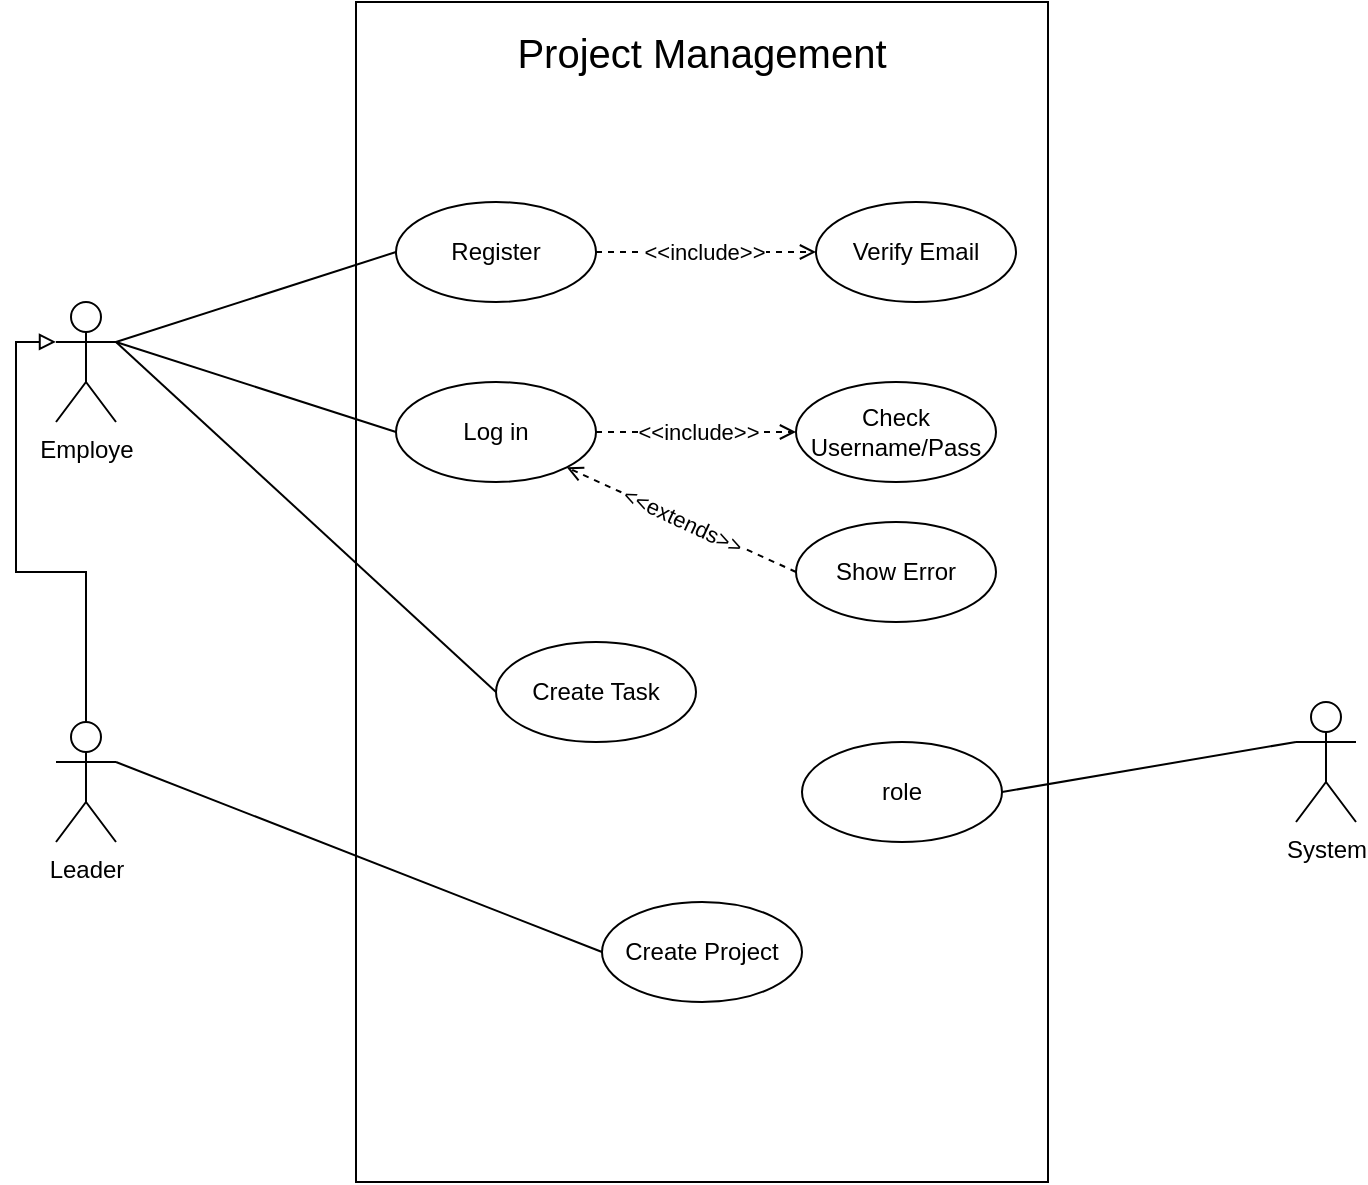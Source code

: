 <mxfile version="24.3.1" type="device">
  <diagram name="Trang-1" id="CFPXPpaIDIJWqtEYizQY">
    <mxGraphModel dx="880" dy="508" grid="1" gridSize="10" guides="1" tooltips="1" connect="1" arrows="1" fold="1" page="1" pageScale="1" pageWidth="827" pageHeight="1169" math="0" shadow="0">
      <root>
        <mxCell id="0" />
        <mxCell id="1" parent="0" />
        <mxCell id="irbp7y-JrAI6Zh5LYZ9q-33" value="" style="group" parent="1" vertex="1" connectable="0">
          <mxGeometry x="190" y="40" width="346" height="590" as="geometry" />
        </mxCell>
        <mxCell id="irbp7y-JrAI6Zh5LYZ9q-5" value="" style="whiteSpace=wrap;html=1;align=center;" parent="irbp7y-JrAI6Zh5LYZ9q-33" vertex="1">
          <mxGeometry width="346" height="590" as="geometry" />
        </mxCell>
        <mxCell id="irbp7y-JrAI6Zh5LYZ9q-8" value="Project Management" style="text;strokeColor=none;align=center;fillColor=none;html=1;verticalAlign=middle;whiteSpace=wrap;rounded=0;fontSize=20;" parent="irbp7y-JrAI6Zh5LYZ9q-33" vertex="1">
          <mxGeometry width="346" height="50" as="geometry" />
        </mxCell>
        <mxCell id="irbp7y-JrAI6Zh5LYZ9q-11" value="Create Project" style="ellipse;whiteSpace=wrap;html=1;" parent="irbp7y-JrAI6Zh5LYZ9q-33" vertex="1">
          <mxGeometry x="123" y="450" width="100" height="50" as="geometry" />
        </mxCell>
        <mxCell id="irbp7y-JrAI6Zh5LYZ9q-38" value="Create Task" style="ellipse;whiteSpace=wrap;html=1;" parent="irbp7y-JrAI6Zh5LYZ9q-33" vertex="1">
          <mxGeometry x="70" y="320" width="100" height="50" as="geometry" />
        </mxCell>
        <mxCell id="irbp7y-JrAI6Zh5LYZ9q-45" value="role" style="ellipse;whiteSpace=wrap;html=1;" parent="irbp7y-JrAI6Zh5LYZ9q-33" vertex="1">
          <mxGeometry x="223" y="370" width="100" height="50" as="geometry" />
        </mxCell>
        <mxCell id="irbp7y-JrAI6Zh5LYZ9q-35" style="rounded=0;orthogonalLoop=1;jettySize=auto;html=1;entryX=0;entryY=0.5;entryDx=0;entryDy=0;exitX=1;exitY=0.333;exitDx=0;exitDy=0;exitPerimeter=0;endArrow=none;endFill=0;" parent="1" source="irbp7y-JrAI6Zh5LYZ9q-1" target="irbp7y-JrAI6Zh5LYZ9q-12" edge="1">
          <mxGeometry relative="1" as="geometry" />
        </mxCell>
        <mxCell id="irbp7y-JrAI6Zh5LYZ9q-1" value="Employe" style="shape=umlActor;verticalLabelPosition=bottom;verticalAlign=top;html=1;outlineConnect=0;" parent="1" vertex="1">
          <mxGeometry x="40" y="190" width="30" height="60" as="geometry" />
        </mxCell>
        <mxCell id="irbp7y-JrAI6Zh5LYZ9q-37" style="rounded=0;orthogonalLoop=1;jettySize=auto;html=1;entryX=0;entryY=0.5;entryDx=0;entryDy=0;exitX=1;exitY=0.333;exitDx=0;exitDy=0;exitPerimeter=0;endArrow=none;endFill=0;" parent="1" source="irbp7y-JrAI6Zh5LYZ9q-9" target="irbp7y-JrAI6Zh5LYZ9q-11" edge="1">
          <mxGeometry relative="1" as="geometry" />
        </mxCell>
        <mxCell id="irbp7y-JrAI6Zh5LYZ9q-44" style="rounded=0;orthogonalLoop=1;jettySize=auto;html=1;entryX=0;entryY=0.333;entryDx=0;entryDy=0;entryPerimeter=0;edgeStyle=orthogonalEdgeStyle;endArrow=block;endFill=0;" parent="1" source="irbp7y-JrAI6Zh5LYZ9q-9" target="irbp7y-JrAI6Zh5LYZ9q-1" edge="1">
          <mxGeometry relative="1" as="geometry">
            <mxPoint x="55" y="260" as="targetPoint" />
          </mxGeometry>
        </mxCell>
        <mxCell id="irbp7y-JrAI6Zh5LYZ9q-9" value="Leader" style="shape=umlActor;verticalLabelPosition=bottom;verticalAlign=top;html=1;outlineConnect=0;" parent="1" vertex="1">
          <mxGeometry x="40" y="400" width="30" height="60" as="geometry" />
        </mxCell>
        <mxCell id="irbp7y-JrAI6Zh5LYZ9q-24" style="rounded=0;orthogonalLoop=1;jettySize=auto;html=1;entryX=0;entryY=0.5;entryDx=0;entryDy=0;dashed=1;endArrow=open;endFill=0;" parent="1" source="irbp7y-JrAI6Zh5LYZ9q-10" target="irbp7y-JrAI6Zh5LYZ9q-23" edge="1">
          <mxGeometry relative="1" as="geometry" />
        </mxCell>
        <mxCell id="irbp7y-JrAI6Zh5LYZ9q-25" value="&amp;lt;&amp;lt;include&amp;gt;&amp;gt;" style="edgeLabel;html=1;align=center;verticalAlign=middle;resizable=0;points=[];" parent="irbp7y-JrAI6Zh5LYZ9q-24" vertex="1" connectable="0">
          <mxGeometry x="0.009" y="1" relative="1" as="geometry">
            <mxPoint y="1" as="offset" />
          </mxGeometry>
        </mxCell>
        <mxCell id="irbp7y-JrAI6Zh5LYZ9q-10" value="Log in" style="ellipse;whiteSpace=wrap;html=1;" parent="1" vertex="1">
          <mxGeometry x="210" y="230" width="100" height="50" as="geometry" />
        </mxCell>
        <mxCell id="irbp7y-JrAI6Zh5LYZ9q-18" style="edgeStyle=orthogonalEdgeStyle;rounded=0;orthogonalLoop=1;jettySize=auto;html=1;entryX=0;entryY=0.5;entryDx=0;entryDy=0;dashed=1;endArrow=open;endFill=0;" parent="1" source="irbp7y-JrAI6Zh5LYZ9q-12" target="irbp7y-JrAI6Zh5LYZ9q-17" edge="1">
          <mxGeometry relative="1" as="geometry" />
        </mxCell>
        <mxCell id="irbp7y-JrAI6Zh5LYZ9q-20" value="&amp;lt;&amp;lt;include&amp;gt;&amp;gt;" style="edgeLabel;html=1;align=center;verticalAlign=middle;resizable=0;points=[];" parent="irbp7y-JrAI6Zh5LYZ9q-18" vertex="1" connectable="0">
          <mxGeometry x="-0.371" relative="1" as="geometry">
            <mxPoint x="19" as="offset" />
          </mxGeometry>
        </mxCell>
        <mxCell id="irbp7y-JrAI6Zh5LYZ9q-12" value="Register" style="ellipse;whiteSpace=wrap;html=1;" parent="1" vertex="1">
          <mxGeometry x="210" y="140" width="100" height="50" as="geometry" />
        </mxCell>
        <mxCell id="irbp7y-JrAI6Zh5LYZ9q-17" value="Verify Email" style="ellipse;whiteSpace=wrap;html=1;" parent="1" vertex="1">
          <mxGeometry x="420" y="140" width="100" height="50" as="geometry" />
        </mxCell>
        <mxCell id="irbp7y-JrAI6Zh5LYZ9q-23" value="Check Username/Pass" style="ellipse;whiteSpace=wrap;html=1;" parent="1" vertex="1">
          <mxGeometry x="410" y="230" width="100" height="50" as="geometry" />
        </mxCell>
        <mxCell id="irbp7y-JrAI6Zh5LYZ9q-29" style="rounded=0;orthogonalLoop=1;jettySize=auto;html=1;exitX=0;exitY=0.5;exitDx=0;exitDy=0;entryX=1;entryY=1;entryDx=0;entryDy=0;strokeColor=default;dashed=1;endArrow=open;endFill=0;" parent="1" source="irbp7y-JrAI6Zh5LYZ9q-26" target="irbp7y-JrAI6Zh5LYZ9q-10" edge="1">
          <mxGeometry relative="1" as="geometry" />
        </mxCell>
        <mxCell id="irbp7y-JrAI6Zh5LYZ9q-30" value="&amp;lt;&amp;lt;extends&amp;gt;&amp;gt;" style="edgeLabel;html=1;align=center;verticalAlign=middle;resizable=0;points=[];rotation=25;" parent="irbp7y-JrAI6Zh5LYZ9q-29" vertex="1" connectable="0">
          <mxGeometry relative="1" as="geometry">
            <mxPoint as="offset" />
          </mxGeometry>
        </mxCell>
        <mxCell id="irbp7y-JrAI6Zh5LYZ9q-26" value="Show Error" style="ellipse;whiteSpace=wrap;html=1;" parent="1" vertex="1">
          <mxGeometry x="410" y="300" width="100" height="50" as="geometry" />
        </mxCell>
        <mxCell id="irbp7y-JrAI6Zh5LYZ9q-36" style="rounded=0;orthogonalLoop=1;jettySize=auto;html=1;entryX=0;entryY=0.5;entryDx=0;entryDy=0;endArrow=none;endFill=0;" parent="1" target="irbp7y-JrAI6Zh5LYZ9q-10" edge="1">
          <mxGeometry relative="1" as="geometry">
            <mxPoint x="70" y="210" as="sourcePoint" />
            <mxPoint x="220" y="175" as="targetPoint" />
          </mxGeometry>
        </mxCell>
        <mxCell id="irbp7y-JrAI6Zh5LYZ9q-39" style="rounded=0;orthogonalLoop=1;jettySize=auto;html=1;entryX=0;entryY=0.5;entryDx=0;entryDy=0;endArrow=none;endFill=0;exitX=1;exitY=0.333;exitDx=0;exitDy=0;exitPerimeter=0;" parent="1" source="irbp7y-JrAI6Zh5LYZ9q-1" target="irbp7y-JrAI6Zh5LYZ9q-38" edge="1">
          <mxGeometry relative="1" as="geometry">
            <mxPoint x="80" y="220" as="sourcePoint" />
            <mxPoint x="220" y="265" as="targetPoint" />
          </mxGeometry>
        </mxCell>
        <mxCell id="irbp7y-JrAI6Zh5LYZ9q-46" style="rounded=0;orthogonalLoop=1;jettySize=auto;html=1;exitX=0;exitY=0.333;exitDx=0;exitDy=0;exitPerimeter=0;entryX=1;entryY=0.5;entryDx=0;entryDy=0;endArrow=none;endFill=0;" parent="1" source="irbp7y-JrAI6Zh5LYZ9q-41" target="irbp7y-JrAI6Zh5LYZ9q-45" edge="1">
          <mxGeometry relative="1" as="geometry" />
        </mxCell>
        <mxCell id="irbp7y-JrAI6Zh5LYZ9q-41" value="System" style="shape=umlActor;verticalLabelPosition=bottom;verticalAlign=top;html=1;outlineConnect=0;" parent="1" vertex="1">
          <mxGeometry x="660" y="390" width="30" height="60" as="geometry" />
        </mxCell>
      </root>
    </mxGraphModel>
  </diagram>
</mxfile>
